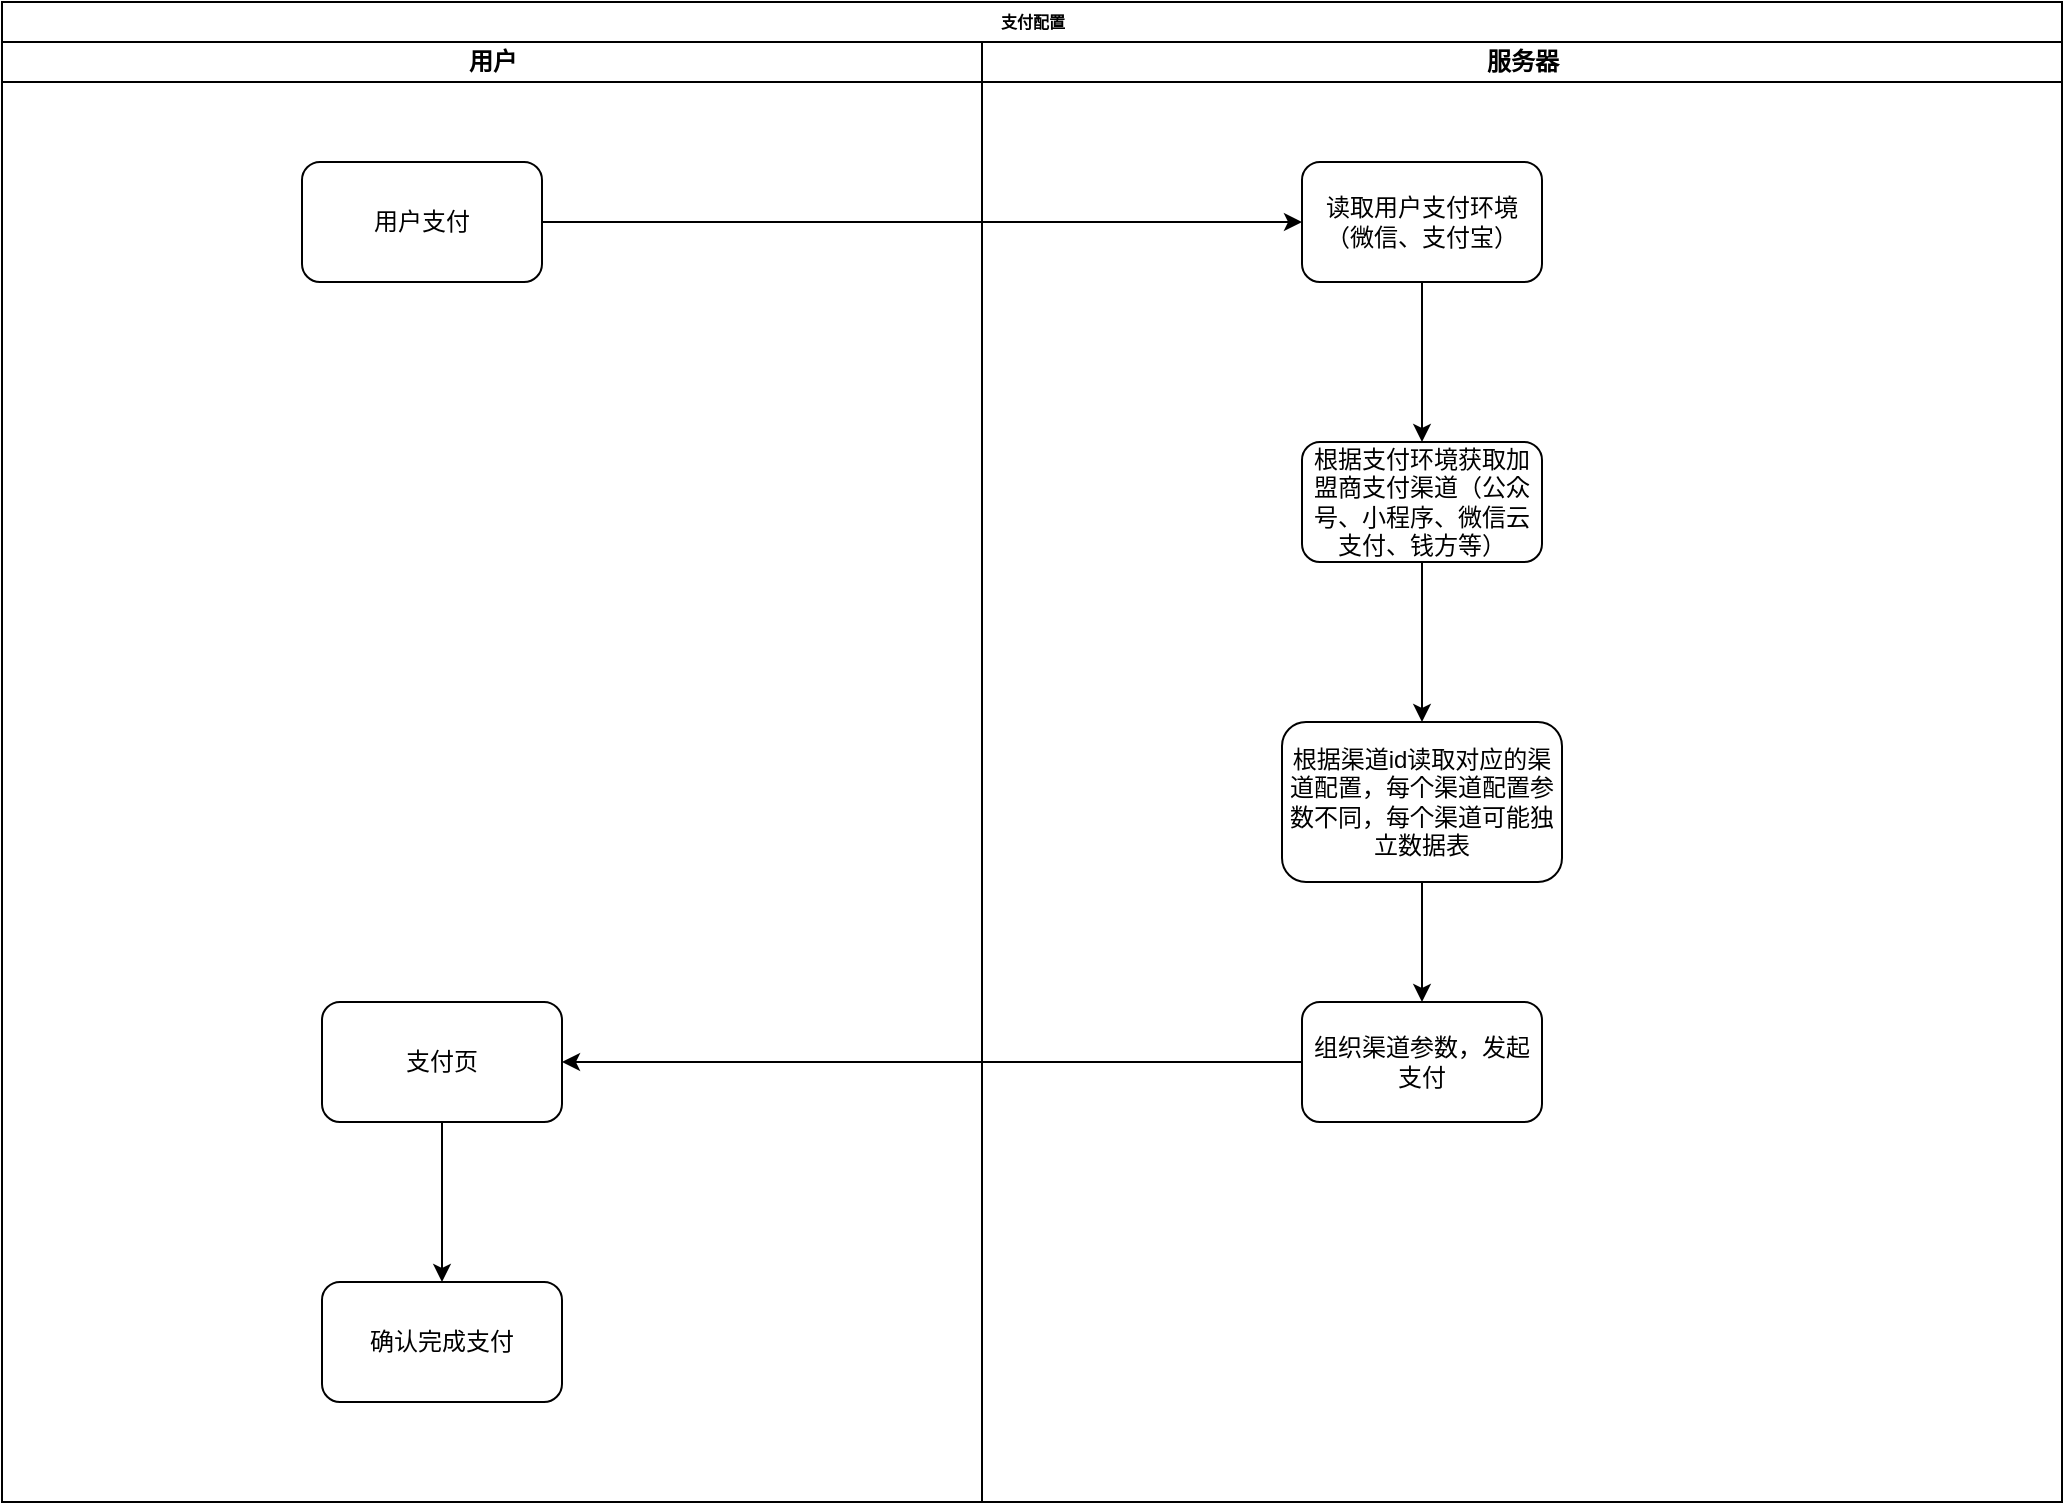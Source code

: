 <mxfile version="10.6.6" type="github"><diagram name="Page-1" id="74e2e168-ea6b-b213-b513-2b3c1d86103e"><mxGraphModel dx="1394" dy="748" grid="1" gridSize="10" guides="1" tooltips="1" connect="1" arrows="1" fold="1" page="1" pageScale="1" pageWidth="1100" pageHeight="850" background="#ffffff" math="0" shadow="0"><root><mxCell id="0"/><mxCell id="1" parent="0"/><mxCell id="77e6c97f196da883-1" value="支付配置" style="swimlane;html=1;childLayout=stackLayout;startSize=20;rounded=0;shadow=0;labelBackgroundColor=none;strokeColor=#000000;strokeWidth=1;fillColor=#ffffff;fontFamily=Verdana;fontSize=8;fontColor=#000000;align=center;" parent="1" vertex="1"><mxGeometry x="70" y="40" width="1030" height="750" as="geometry"/></mxCell><mxCell id="77e6c97f196da883-2" value="用户" style="swimlane;html=1;startSize=20;" parent="77e6c97f196da883-1" vertex="1"><mxGeometry y="20" width="490" height="730" as="geometry"/></mxCell><mxCell id="3qATaB9BsRzrPC4BJjjT-1" value="用户支付" style="rounded=1;whiteSpace=wrap;html=1;" vertex="1" parent="77e6c97f196da883-2"><mxGeometry x="150" y="60" width="120" height="60" as="geometry"/></mxCell><mxCell id="3qATaB9BsRzrPC4BJjjT-13" value="" style="edgeStyle=orthogonalEdgeStyle;rounded=0;orthogonalLoop=1;jettySize=auto;html=1;" edge="1" parent="77e6c97f196da883-2" source="3qATaB9BsRzrPC4BJjjT-10" target="3qATaB9BsRzrPC4BJjjT-12"><mxGeometry relative="1" as="geometry"/></mxCell><mxCell id="3qATaB9BsRzrPC4BJjjT-10" value="支付页" style="rounded=1;whiteSpace=wrap;html=1;" vertex="1" parent="77e6c97f196da883-2"><mxGeometry x="160" y="480" width="120" height="60" as="geometry"/></mxCell><mxCell id="3qATaB9BsRzrPC4BJjjT-12" value="确认完成支付" style="rounded=1;whiteSpace=wrap;html=1;" vertex="1" parent="77e6c97f196da883-2"><mxGeometry x="160" y="620" width="120" height="60" as="geometry"/></mxCell><mxCell id="77e6c97f196da883-7" value="服务器" style="swimlane;html=1;startSize=20;" parent="77e6c97f196da883-1" vertex="1"><mxGeometry x="490" y="20" width="540" height="730" as="geometry"/></mxCell><mxCell id="3qATaB9BsRzrPC4BJjjT-5" value="" style="edgeStyle=orthogonalEdgeStyle;rounded=0;orthogonalLoop=1;jettySize=auto;html=1;" edge="1" parent="77e6c97f196da883-7" source="3qATaB9BsRzrPC4BJjjT-2" target="3qATaB9BsRzrPC4BJjjT-4"><mxGeometry relative="1" as="geometry"/></mxCell><mxCell id="3qATaB9BsRzrPC4BJjjT-2" value="读取用户支付环境（微信、支付宝）" style="rounded=1;whiteSpace=wrap;html=1;" vertex="1" parent="77e6c97f196da883-7"><mxGeometry x="160" y="60" width="120" height="60" as="geometry"/></mxCell><mxCell id="3qATaB9BsRzrPC4BJjjT-7" value="" style="edgeStyle=orthogonalEdgeStyle;rounded=0;orthogonalLoop=1;jettySize=auto;html=1;" edge="1" parent="77e6c97f196da883-7" source="3qATaB9BsRzrPC4BJjjT-4" target="3qATaB9BsRzrPC4BJjjT-6"><mxGeometry relative="1" as="geometry"/></mxCell><mxCell id="3qATaB9BsRzrPC4BJjjT-4" value="根据支付环境获取加盟商支付渠道（公众号、小程序、微信云支付、钱方等）" style="rounded=1;whiteSpace=wrap;html=1;" vertex="1" parent="77e6c97f196da883-7"><mxGeometry x="160" y="200" width="120" height="60" as="geometry"/></mxCell><mxCell id="3qATaB9BsRzrPC4BJjjT-9" value="" style="edgeStyle=orthogonalEdgeStyle;rounded=0;orthogonalLoop=1;jettySize=auto;html=1;" edge="1" parent="77e6c97f196da883-7" source="3qATaB9BsRzrPC4BJjjT-6" target="3qATaB9BsRzrPC4BJjjT-8"><mxGeometry relative="1" as="geometry"/></mxCell><mxCell id="3qATaB9BsRzrPC4BJjjT-6" value="根据渠道id读取对应的渠道配置，每个渠道配置参数不同，每个渠道可能独立数据表" style="rounded=1;whiteSpace=wrap;html=1;" vertex="1" parent="77e6c97f196da883-7"><mxGeometry x="150" y="340" width="140" height="80" as="geometry"/></mxCell><mxCell id="3qATaB9BsRzrPC4BJjjT-8" value="组织渠道参数，发起支付" style="rounded=1;whiteSpace=wrap;html=1;" vertex="1" parent="77e6c97f196da883-7"><mxGeometry x="160" y="480" width="120" height="60" as="geometry"/></mxCell><mxCell id="3qATaB9BsRzrPC4BJjjT-3" value="" style="edgeStyle=orthogonalEdgeStyle;rounded=0;orthogonalLoop=1;jettySize=auto;html=1;" edge="1" parent="77e6c97f196da883-1" source="3qATaB9BsRzrPC4BJjjT-1" target="3qATaB9BsRzrPC4BJjjT-2"><mxGeometry relative="1" as="geometry"/></mxCell><mxCell id="3qATaB9BsRzrPC4BJjjT-11" value="" style="edgeStyle=orthogonalEdgeStyle;rounded=0;orthogonalLoop=1;jettySize=auto;html=1;" edge="1" parent="77e6c97f196da883-1" source="3qATaB9BsRzrPC4BJjjT-8" target="3qATaB9BsRzrPC4BJjjT-10"><mxGeometry relative="1" as="geometry"/></mxCell></root></mxGraphModel></diagram></mxfile>